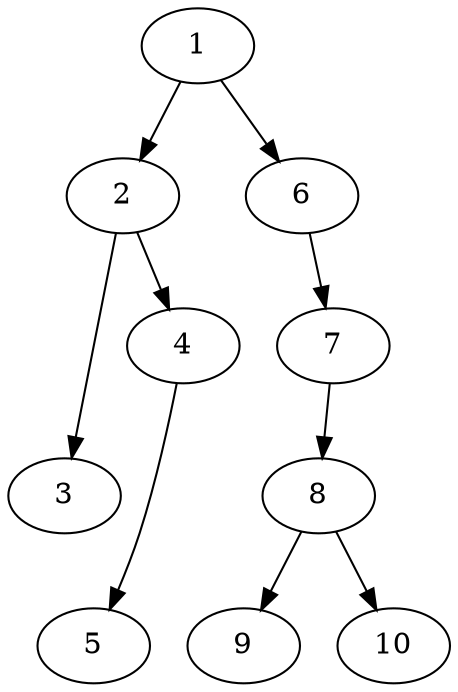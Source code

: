 strict digraph {


	"2" [  weight=0 ];

	"2" -> "3" [  weight=0 ];

	"2" -> "4" [  weight=0 ];

	"6" [  weight=0 ];

	"6" -> "7" [  weight=0 ];

	"3" [  weight=0 ];

	"7" [  weight=0 ];

	"7" -> "8" [  weight=0 ];

	"1" [  weight=0 ];

	"1" -> "2" [  weight=0 ];

	"1" -> "6" [  weight=0 ];

	"4" [  weight=0 ];

	"4" -> "5" [  weight=0 ];

	"5" [  weight=0 ];

	"8" [  weight=0 ];

	"8" -> "9" [  weight=0 ];

	"8" -> "10" [  weight=0 ];

	"9" [  weight=0 ];

	"10" [  weight=0 ];

}
